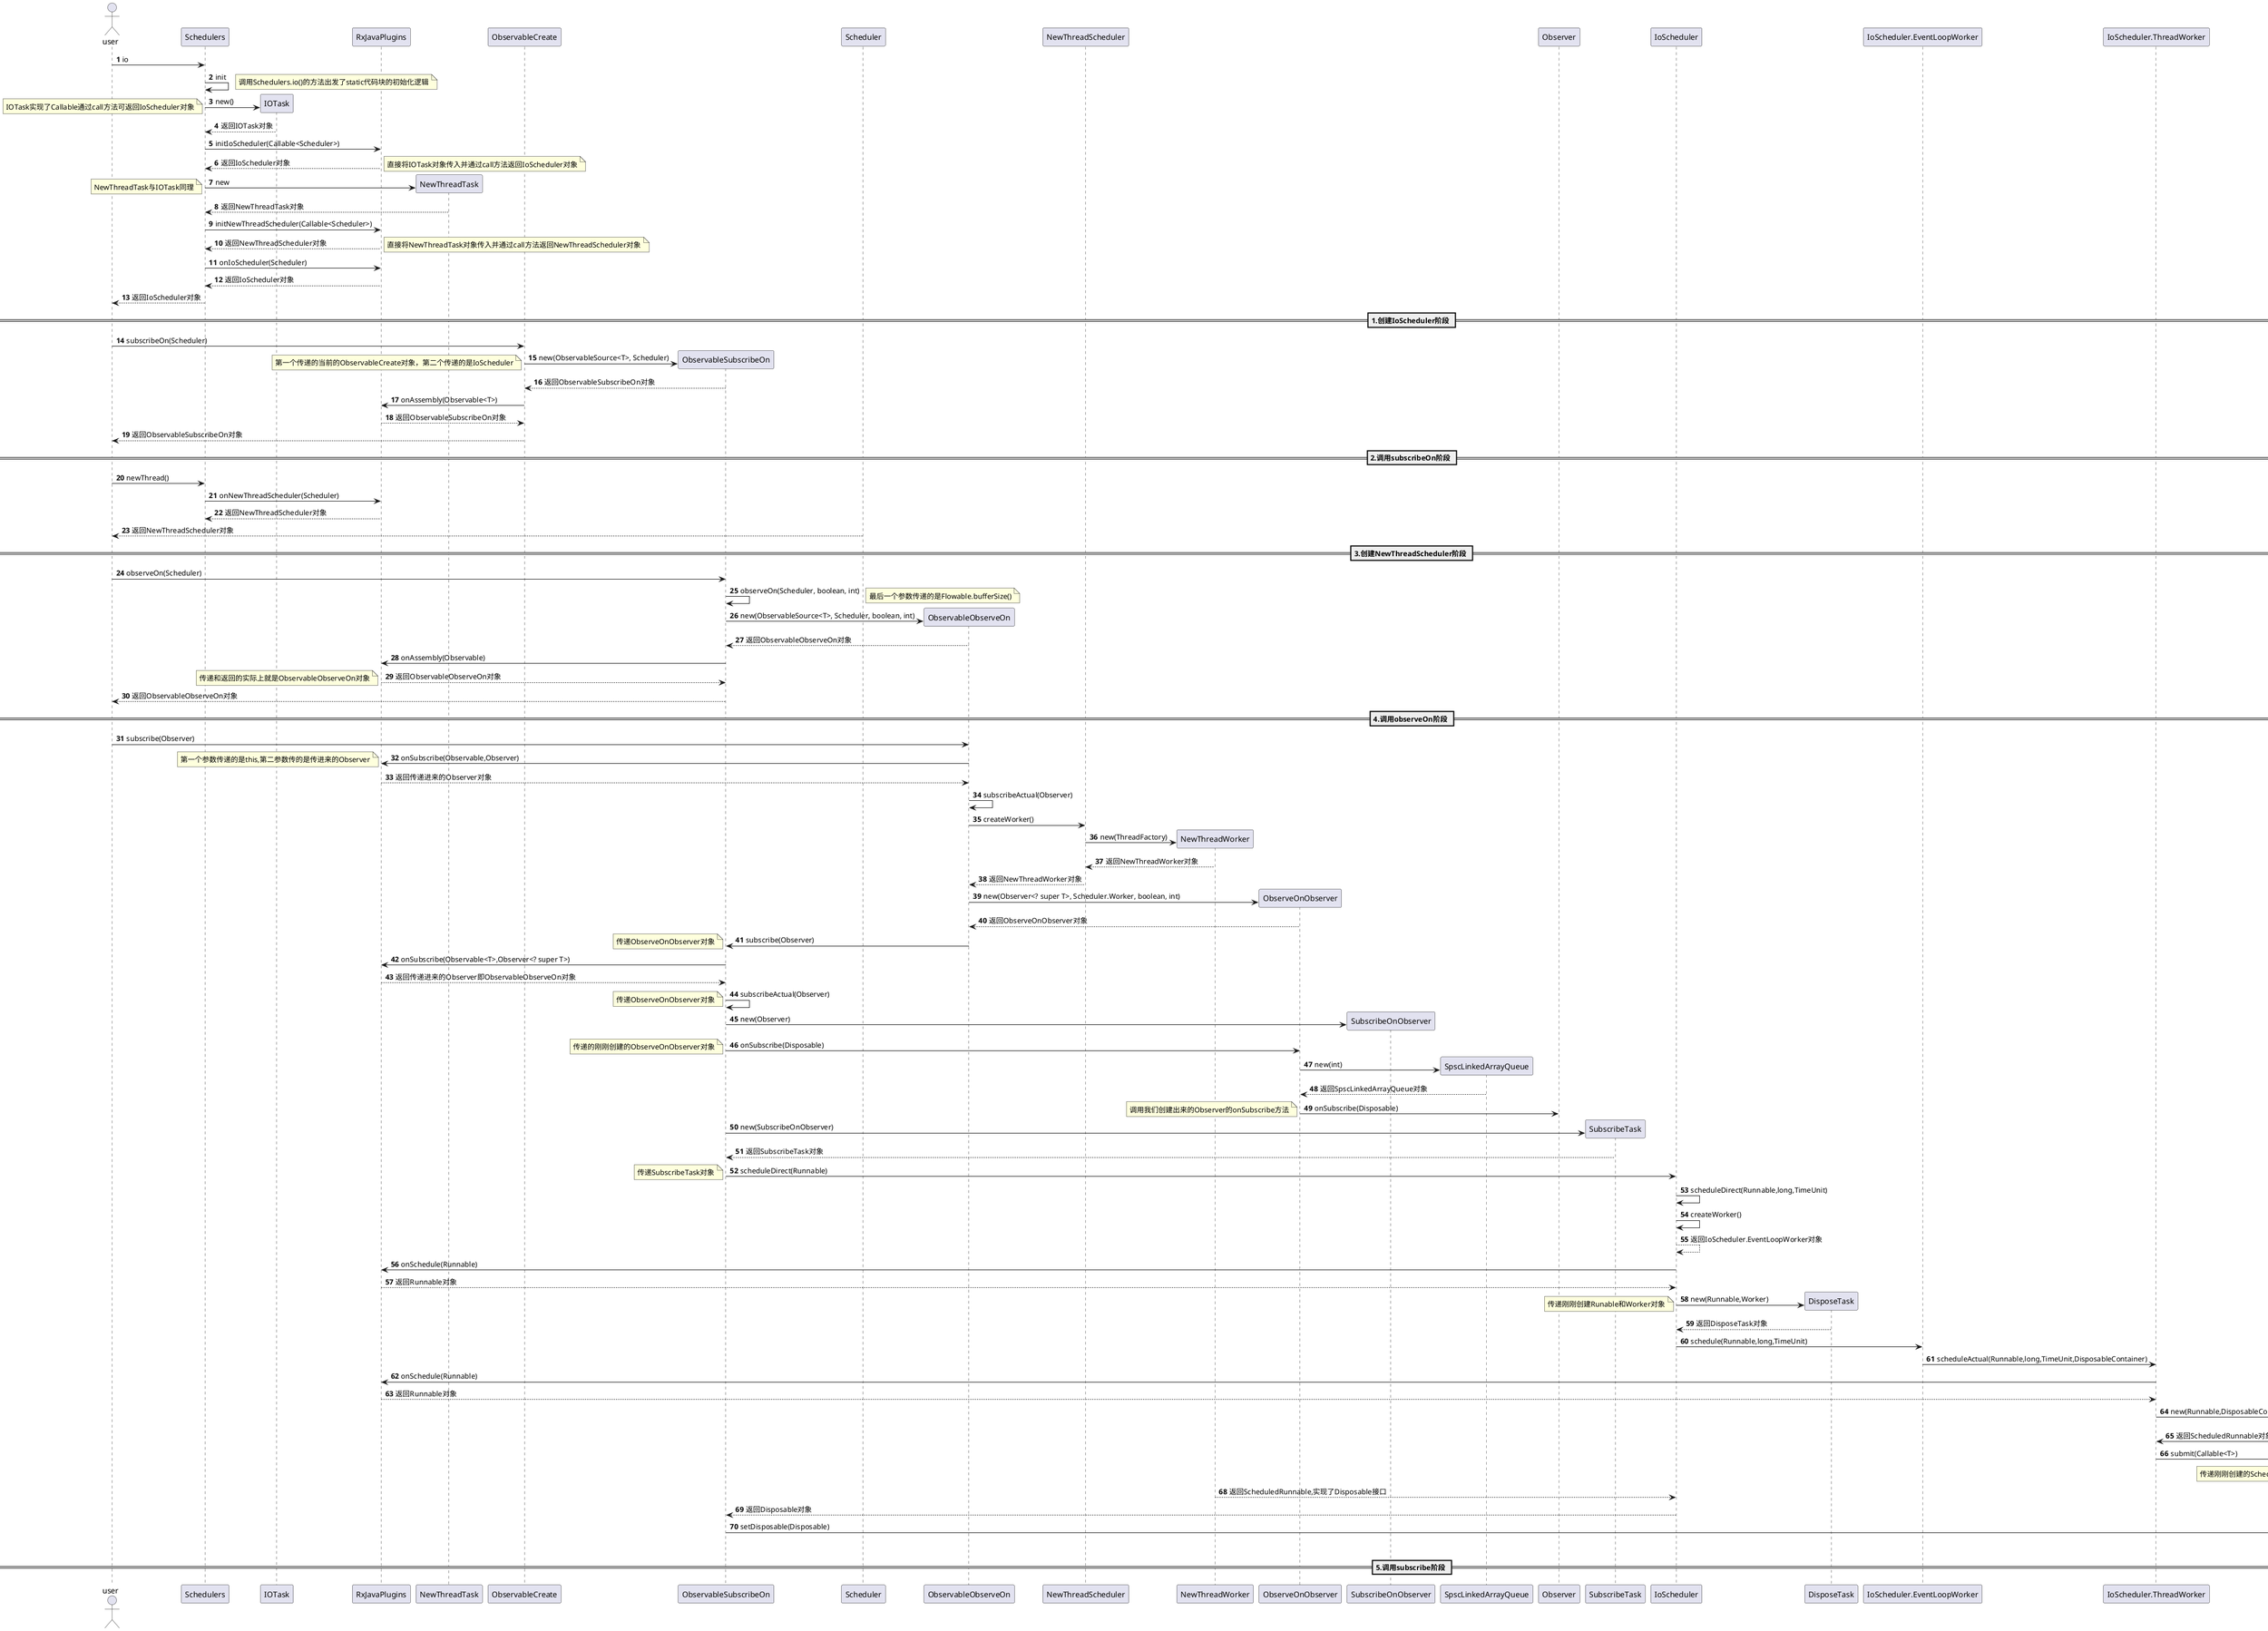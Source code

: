@startuml 切换线程
autonumber
actor user


user->Schedulers : io
Schedulers->Schedulers : init

note right : 调用Schedulers.io()的方法出发了static代码块的初始化逻辑
create IOTask
Schedulers -> IOTask : new()
note left:IOTask实现了Callable通过call方法可返回IoScheduler对象
IOTask --> Schedulers : 返回IOTask对象
Schedulers -> RxJavaPlugins : initIoScheduler(Callable<Scheduler>)
RxJavaPlugins --> Schedulers : 返回IoScheduler对象
note right : 直接将IOTask对象传入并通过call方法返回IoScheduler对象

create NewThreadTask
Schedulers -> NewThreadTask : new
note left:NewThreadTask与IOTask同理
NewThreadTask-->Schedulers : 返回NewThreadTask对象
Schedulers -> RxJavaPlugins : initNewThreadScheduler(Callable<Scheduler>)
RxJavaPlugins --> Schedulers : 返回NewThreadScheduler对象
note right : 直接将NewThreadTask对象传入并通过call方法返回NewThreadScheduler对象


Schedulers->RxJavaPlugins:onIoScheduler(Scheduler)
RxJavaPlugins--->Schedulers : 返回IoScheduler对象
Schedulers --> user : 返回IoScheduler对象
== 1.创建IoScheduler阶段 ==
user -> ObservableCreate : subscribeOn(Scheduler)
create ObservableSubscribeOn
ObservableCreate -> ObservableSubscribeOn:new(ObservableSource<T>, Scheduler)
note left:第一个传递的当前的ObservableCreate对象，第二个传递的是IoScheduler
ObservableSubscribeOn-->ObservableCreate:返回ObservableSubscribeOn对象
ObservableCreate->RxJavaPlugins : onAssembly(Observable<T>)
RxJavaPlugins-->ObservableCreate:返回ObservableSubscribeOn对象
ObservableCreate-->user:返回ObservableSubscribeOn对象
== 2.调用subscribeOn阶段 ==
user -> Schedulers : newThread()
Schedulers -> RxJavaPlugins : onNewThreadScheduler(Scheduler)
RxJavaPlugins --> Schedulers : 返回NewThreadScheduler对象
Scheduler --> user : 返回NewThreadScheduler对象
== 3.创建NewThreadScheduler阶段 ==
user->ObservableSubscribeOn : observeOn(Scheduler)
ObservableSubscribeOn->ObservableSubscribeOn:observeOn(Scheduler, boolean, int)
note right: 最后一个参数传递的是Flowable.bufferSize()
create ObservableObserveOn
ObservableSubscribeOn->ObservableObserveOn:new(ObservableSource<T>, Scheduler, boolean, int)
ObservableObserveOn-->ObservableSubscribeOn:返回ObservableObserveOn对象
ObservableSubscribeOn->RxJavaPlugins:onAssembly(Observable)
RxJavaPlugins-->ObservableSubscribeOn:返回ObservableObserveOn对象
note left : 传递和返回的实际上就是ObservableObserveOn对象
ObservableSubscribeOn-->user:返回ObservableObserveOn对象
== 4.调用observeOn阶段 ==
user->ObservableObserveOn:subscribe(Observer)
ObservableObserveOn->RxJavaPlugins:onSubscribe(Observable,Observer)
note left : 第一个参数传递的是this,第二参数传的是传进来的Observer
RxJavaPlugins --> ObservableObserveOn:返回传递进来的Observer对象
ObservableObserveOn->ObservableObserveOn:subscribeActual(Observer)
ObservableObserveOn->NewThreadScheduler:createWorker()
create NewThreadWorker
NewThreadScheduler->NewThreadWorker:new(ThreadFactory)
NewThreadWorker-->NewThreadScheduler:返回NewThreadWorker对象
NewThreadScheduler-->ObservableObserveOn:返回NewThreadWorker对象

create ObserveOnObserver

ObservableObserveOn->ObserveOnObserver:new(Observer<? super T>, Scheduler.Worker, boolean, int)
ObserveOnObserver-->ObservableObserveOn:返回ObserveOnObserver对象
ObservableObserveOn->ObservableSubscribeOn:subscribe(Observer)
note left:传递ObserveOnObserver对象
ObservableSubscribeOn->RxJavaPlugins:onSubscribe(Observable<T>,Observer<? super T>)
RxJavaPlugins-->ObservableSubscribeOn:返回传递进来的Observer即ObservableObserveOn对象
ObservableSubscribeOn->ObservableSubscribeOn:subscribeActual(Observer)
note left: 传递ObserveOnObserver对象
create SubscribeOnObserver
ObservableSubscribeOn->SubscribeOnObserver:new(Observer)

ObservableSubscribeOn->ObserveOnObserver:onSubscribe(Disposable)
note left:传递的刚刚创建的ObserveOnObserver对象
create SpscLinkedArrayQueue
ObserveOnObserver->SpscLinkedArrayQueue:new(int)
SpscLinkedArrayQueue-->ObserveOnObserver:返回SpscLinkedArrayQueue对象
ObserveOnObserver->Observer:onSubscribe(Disposable)
note left:调用我们创建出来的Observer的onSubscribe方法
create SubscribeTask
ObservableSubscribeOn->SubscribeTask:new(SubscribeOnObserver)
SubscribeTask-->ObservableSubscribeOn:返回SubscribeTask对象
ObservableSubscribeOn->IoScheduler:scheduleDirect(Runnable)
note left:传递SubscribeTask对象
IoScheduler->IoScheduler:scheduleDirect(Runnable,long,TimeUnit)
IoScheduler->IoScheduler:createWorker()
IoScheduler-->IoScheduler:返回IoScheduler.EventLoopWorker对象
IoScheduler->RxJavaPlugins:onSchedule(Runnable)
RxJavaPlugins-->IoScheduler:返回Runnable对象
create DisposeTask
IoScheduler->DisposeTask:new(Runnable,Worker)
note left:传递刚刚创建Runable和Worker对象
DisposeTask-->IoScheduler:返回DisposeTask对象
IoScheduler->IoScheduler.EventLoopWorker:schedule(Runnable,long,TimeUnit)
IoScheduler.EventLoopWorker->IoScheduler.ThreadWorker:scheduleActual(Runnable,long,TimeUnit,DisposableContainer)
IoScheduler.ThreadWorker->RxJavaPlugins:onSchedule(Runnable)
RxJavaPlugins-->IoScheduler.ThreadWorker:返回Runnable对象
create ScheduledRunnable
IoScheduler.ThreadWorker->ScheduledRunnable:new(Runnable,DisposableContainer)
ScheduledRunnable->IoScheduler.ThreadWorker:返回ScheduledRunnable对象
IoScheduler.ThreadWorker->ScheduledExecutorService:submit(Callable<T>)
ScheduledExecutorService-->ScheduledRunnable:异步执行run方法

note left:传递刚刚创建的ScheduledRunnable对象
NewThreadWorker-->IoScheduler:返回ScheduledRunnable,实现了Disposable接口

IoScheduler-->ObservableSubscribeOn:返回Disposable对象
ObservableSubscribeOn->ObservableSubscribeOn.SubscribeOnObserver:setDisposable(Disposable)
ObservableSubscribeOn.SubscribeOnObserver->DisposableHelper:setOnce(AtomicReference<Disposable>,Disposable)



== 5.调用subscribe阶段 ==
@enduml